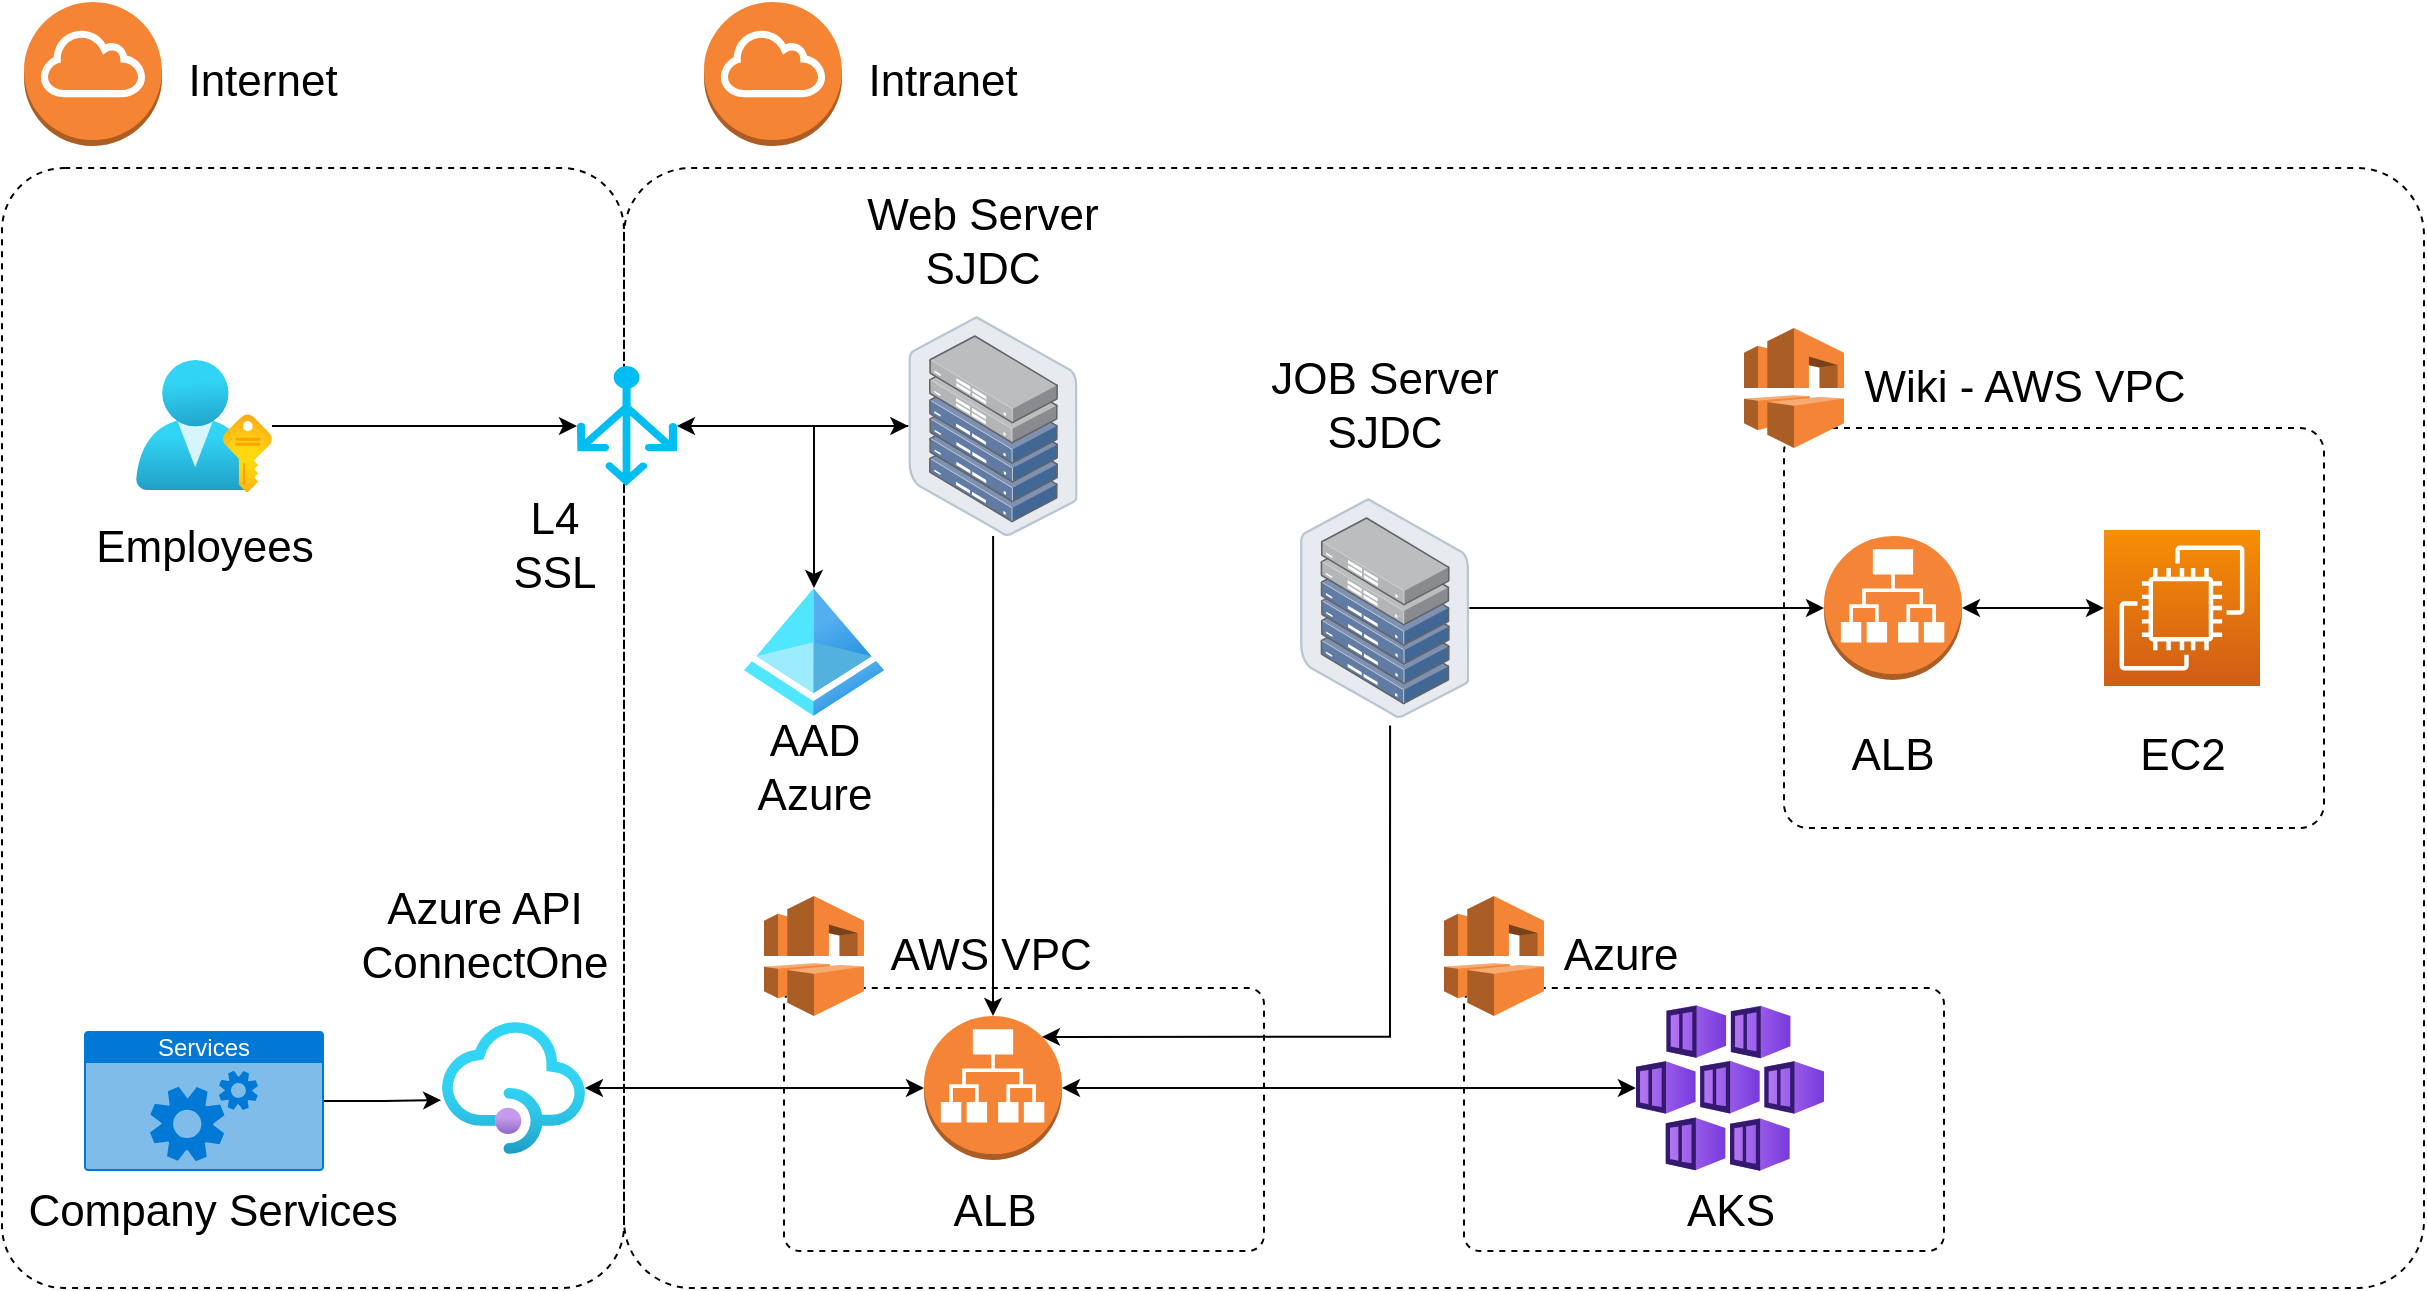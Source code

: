 <mxfile version="21.5.1" type="github">
  <diagram id="l8hXMBHkgcEJcSW0mbfh" name="Page-1">
    <mxGraphModel dx="2532" dy="984" grid="1" gridSize="10" guides="1" tooltips="1" connect="1" arrows="1" fold="1" page="1" pageScale="1" pageWidth="1169" pageHeight="827" math="0" shadow="0">
      <root>
        <mxCell id="0" />
        <mxCell id="1" parent="0" />
        <mxCell id="7wcA-T8HbLnC7azTt-rd-65" value="" style="rounded=1;whiteSpace=wrap;html=1;fillColor=none;dashed=1;arcSize=6;" vertex="1" parent="1">
          <mxGeometry x="290" y="510" width="240" height="131.5" as="geometry" />
        </mxCell>
        <mxCell id="7wcA-T8HbLnC7azTt-rd-69" value="" style="rounded=1;whiteSpace=wrap;html=1;fillColor=none;dashed=1;arcSize=6;" vertex="1" parent="1">
          <mxGeometry x="630" y="510" width="240" height="131.5" as="geometry" />
        </mxCell>
        <mxCell id="7wcA-T8HbLnC7azTt-rd-41" value="" style="rounded=1;whiteSpace=wrap;html=1;fillColor=none;dashed=1;arcSize=6;" vertex="1" parent="1">
          <mxGeometry x="210" y="100" width="900" height="560" as="geometry" />
        </mxCell>
        <mxCell id="7wcA-T8HbLnC7azTt-rd-63" value="" style="rounded=1;whiteSpace=wrap;html=1;fillColor=none;dashed=1;arcSize=6;" vertex="1" parent="1">
          <mxGeometry x="790" y="230" width="270" height="200" as="geometry" />
        </mxCell>
        <mxCell id="7wcA-T8HbLnC7azTt-rd-49" value="" style="rounded=1;whiteSpace=wrap;html=1;fillColor=none;dashed=1;arcSize=10;" vertex="1" parent="1">
          <mxGeometry x="-101" y="100" width="311" height="560" as="geometry" />
        </mxCell>
        <mxCell id="7wcA-T8HbLnC7azTt-rd-29" style="edgeStyle=orthogonalEdgeStyle;rounded=0;orthogonalLoop=1;jettySize=auto;html=1;startArrow=classic;startFill=1;" edge="1" parent="1" source="7wcA-T8HbLnC7azTt-rd-2" target="7wcA-T8HbLnC7azTt-rd-10">
          <mxGeometry relative="1" as="geometry" />
        </mxCell>
        <mxCell id="7wcA-T8HbLnC7azTt-rd-2" value="" style="image;aspect=fixed;html=1;points=[];align=center;fontSize=12;image=img/lib/azure2/integration/API_Management_Services.svg;" vertex="1" parent="1">
          <mxGeometry x="119" y="527" width="71.49" height="66" as="geometry" />
        </mxCell>
        <mxCell id="7wcA-T8HbLnC7azTt-rd-23" style="edgeStyle=orthogonalEdgeStyle;rounded=0;orthogonalLoop=1;jettySize=auto;html=1;startArrow=classic;startFill=1;entryX=1;entryY=0.5;entryDx=0;entryDy=0;entryPerimeter=0;" edge="1" parent="1" source="7wcA-T8HbLnC7azTt-rd-3" target="7wcA-T8HbLnC7azTt-rd-10">
          <mxGeometry relative="1" as="geometry">
            <mxPoint x="616" y="560.0" as="targetPoint" />
          </mxGeometry>
        </mxCell>
        <mxCell id="7wcA-T8HbLnC7azTt-rd-3" value="" style="image;aspect=fixed;html=1;points=[];align=center;fontSize=12;image=img/lib/azure2/containers/Kubernetes_Services.svg;" vertex="1" parent="1">
          <mxGeometry x="715.94" y="518.5" width="94.06" height="83" as="geometry" />
        </mxCell>
        <mxCell id="7wcA-T8HbLnC7azTt-rd-7" value="" style="sketch=0;points=[[0,0,0],[0.25,0,0],[0.5,0,0],[0.75,0,0],[1,0,0],[0,1,0],[0.25,1,0],[0.5,1,0],[0.75,1,0],[1,1,0],[0,0.25,0],[0,0.5,0],[0,0.75,0],[1,0.25,0],[1,0.5,0],[1,0.75,0]];outlineConnect=0;fontColor=#232F3E;gradientColor=#F78E04;gradientDirection=north;fillColor=#D05C17;strokeColor=#ffffff;dashed=0;verticalLabelPosition=bottom;verticalAlign=top;align=center;html=1;fontSize=12;fontStyle=0;aspect=fixed;shape=mxgraph.aws4.resourceIcon;resIcon=mxgraph.aws4.ec2;" vertex="1" parent="1">
          <mxGeometry x="950" y="281" width="78" height="78" as="geometry" />
        </mxCell>
        <mxCell id="7wcA-T8HbLnC7azTt-rd-10" value="" style="outlineConnect=0;dashed=0;verticalLabelPosition=bottom;verticalAlign=top;align=center;html=1;shape=mxgraph.aws3.application_load_balancer;fillColor=#F58536;gradientColor=none;" vertex="1" parent="1">
          <mxGeometry x="360" y="524" width="69" height="72" as="geometry" />
        </mxCell>
        <mxCell id="7wcA-T8HbLnC7azTt-rd-27" style="edgeStyle=orthogonalEdgeStyle;rounded=0;orthogonalLoop=1;jettySize=auto;html=1;exitX=1;exitY=0.5;exitDx=0;exitDy=0;exitPerimeter=0;entryX=0;entryY=0.5;entryDx=0;entryDy=0;entryPerimeter=0;startArrow=classic;startFill=1;" edge="1" parent="1" source="7wcA-T8HbLnC7azTt-rd-12" target="7wcA-T8HbLnC7azTt-rd-7">
          <mxGeometry relative="1" as="geometry" />
        </mxCell>
        <mxCell id="7wcA-T8HbLnC7azTt-rd-12" value="" style="outlineConnect=0;dashed=0;verticalLabelPosition=bottom;verticalAlign=top;align=center;html=1;shape=mxgraph.aws3.application_load_balancer;fillColor=#F58536;gradientColor=none;" vertex="1" parent="1">
          <mxGeometry x="810" y="284" width="69" height="72" as="geometry" />
        </mxCell>
        <mxCell id="7wcA-T8HbLnC7azTt-rd-25" style="edgeStyle=orthogonalEdgeStyle;rounded=0;orthogonalLoop=1;jettySize=auto;html=1;entryX=0.5;entryY=0;entryDx=0;entryDy=0;entryPerimeter=0;" edge="1" parent="1" source="7wcA-T8HbLnC7azTt-rd-15" target="7wcA-T8HbLnC7azTt-rd-10">
          <mxGeometry relative="1" as="geometry" />
        </mxCell>
        <mxCell id="7wcA-T8HbLnC7azTt-rd-44" style="edgeStyle=orthogonalEdgeStyle;rounded=0;orthogonalLoop=1;jettySize=auto;html=1;" edge="1" parent="1" source="7wcA-T8HbLnC7azTt-rd-15" target="7wcA-T8HbLnC7azTt-rd-43">
          <mxGeometry relative="1" as="geometry" />
        </mxCell>
        <mxCell id="7wcA-T8HbLnC7azTt-rd-15" value="" style="image;points=[];aspect=fixed;html=1;align=center;shadow=0;dashed=0;image=img/lib/allied_telesis/storage/Datacenter_Server_Half_Rack_ToR.svg;" vertex="1" parent="1">
          <mxGeometry x="352.17" y="174" width="84.66" height="110" as="geometry" />
        </mxCell>
        <mxCell id="7wcA-T8HbLnC7azTt-rd-26" style="edgeStyle=orthogonalEdgeStyle;rounded=0;orthogonalLoop=1;jettySize=auto;html=1;entryX=0.855;entryY=0.145;entryDx=0;entryDy=0;entryPerimeter=0;exitX=0.532;exitY=1.034;exitDx=0;exitDy=0;exitPerimeter=0;" edge="1" parent="1" source="7wcA-T8HbLnC7azTt-rd-17" target="7wcA-T8HbLnC7azTt-rd-10">
          <mxGeometry relative="1" as="geometry">
            <mxPoint x="640" y="470" as="sourcePoint" />
            <Array as="points">
              <mxPoint x="593" y="534" />
            </Array>
          </mxGeometry>
        </mxCell>
        <mxCell id="7wcA-T8HbLnC7azTt-rd-28" style="edgeStyle=orthogonalEdgeStyle;rounded=0;orthogonalLoop=1;jettySize=auto;html=1;entryX=0;entryY=0.5;entryDx=0;entryDy=0;entryPerimeter=0;" edge="1" parent="1" source="7wcA-T8HbLnC7azTt-rd-17" target="7wcA-T8HbLnC7azTt-rd-12">
          <mxGeometry relative="1" as="geometry" />
        </mxCell>
        <mxCell id="7wcA-T8HbLnC7azTt-rd-17" value="" style="image;points=[];aspect=fixed;html=1;align=center;shadow=0;dashed=0;image=img/lib/allied_telesis/storage/Datacenter_Server_Half_Rack_ToR.svg;" vertex="1" parent="1">
          <mxGeometry x="548" y="265" width="84.66" height="110" as="geometry" />
        </mxCell>
        <mxCell id="7wcA-T8HbLnC7azTt-rd-21" value="" style="outlineConnect=0;dashed=0;verticalLabelPosition=bottom;verticalAlign=top;align=center;html=1;shape=mxgraph.aws3.vpc;fillColor=#F58536;gradientColor=none;" vertex="1" parent="1">
          <mxGeometry x="770" y="180" width="50" height="60" as="geometry" />
        </mxCell>
        <mxCell id="7wcA-T8HbLnC7azTt-rd-31" style="edgeStyle=orthogonalEdgeStyle;rounded=0;orthogonalLoop=1;jettySize=auto;html=1;startArrow=classic;startFill=1;" edge="1" parent="1" source="7wcA-T8HbLnC7azTt-rd-30" target="7wcA-T8HbLnC7azTt-rd-15">
          <mxGeometry relative="1" as="geometry" />
        </mxCell>
        <mxCell id="7wcA-T8HbLnC7azTt-rd-30" value="" style="verticalLabelPosition=bottom;html=1;verticalAlign=top;align=center;strokeColor=none;fillColor=#00BEF2;shape=mxgraph.azure.load_balancer_generic;pointerEvents=1;" vertex="1" parent="1">
          <mxGeometry x="186.49" y="199" width="50" height="60" as="geometry" />
        </mxCell>
        <mxCell id="7wcA-T8HbLnC7azTt-rd-35" value="" style="outlineConnect=0;dashed=0;verticalLabelPosition=bottom;verticalAlign=top;align=center;html=1;shape=mxgraph.aws3.internet_gateway;fillColor=#F58534;gradientColor=none;" vertex="1" parent="1">
          <mxGeometry x="-90" y="17" width="69" height="72" as="geometry" />
        </mxCell>
        <mxCell id="7wcA-T8HbLnC7azTt-rd-36" value="" style="outlineConnect=0;dashed=0;verticalLabelPosition=bottom;verticalAlign=top;align=center;html=1;shape=mxgraph.aws3.internet_gateway;fillColor=#F58534;gradientColor=none;" vertex="1" parent="1">
          <mxGeometry x="250.0" y="17" width="69" height="72" as="geometry" />
        </mxCell>
        <mxCell id="7wcA-T8HbLnC7azTt-rd-43" value="" style="image;aspect=fixed;html=1;points=[];align=center;fontSize=12;image=img/lib/azure2/identity/Azure_Active_Directory.svg;" vertex="1" parent="1">
          <mxGeometry x="270" y="310" width="70" height="64" as="geometry" />
        </mxCell>
        <mxCell id="7wcA-T8HbLnC7azTt-rd-46" style="edgeStyle=orthogonalEdgeStyle;rounded=0;orthogonalLoop=1;jettySize=auto;html=1;entryX=-0.006;entryY=0.592;entryDx=0;entryDy=0;entryPerimeter=0;" edge="1" parent="1" source="7wcA-T8HbLnC7azTt-rd-45" target="7wcA-T8HbLnC7azTt-rd-2">
          <mxGeometry relative="1" as="geometry" />
        </mxCell>
        <mxCell id="7wcA-T8HbLnC7azTt-rd-45" value="Services" style="html=1;whiteSpace=wrap;strokeColor=none;fillColor=#0079D6;labelPosition=center;verticalLabelPosition=middle;verticalAlign=top;align=center;fontSize=12;outlineConnect=0;spacingTop=-6;fontColor=#FFFFFF;sketch=0;shape=mxgraph.sitemap.services;" vertex="1" parent="1">
          <mxGeometry x="-60" y="531.5" width="120" height="70" as="geometry" />
        </mxCell>
        <mxCell id="7wcA-T8HbLnC7azTt-rd-48" style="edgeStyle=orthogonalEdgeStyle;rounded=0;orthogonalLoop=1;jettySize=auto;html=1;entryX=0;entryY=0.5;entryDx=0;entryDy=0;entryPerimeter=0;" edge="1" parent="1" source="7wcA-T8HbLnC7azTt-rd-47" target="7wcA-T8HbLnC7azTt-rd-30">
          <mxGeometry relative="1" as="geometry" />
        </mxCell>
        <mxCell id="7wcA-T8HbLnC7azTt-rd-47" value="" style="image;aspect=fixed;html=1;points=[];align=center;fontSize=12;image=img/lib/azure2/azure_stack/User_Subscriptions.svg;" vertex="1" parent="1">
          <mxGeometry x="-34" y="196" width="68" height="66" as="geometry" />
        </mxCell>
        <mxCell id="7wcA-T8HbLnC7azTt-rd-50" value="Internet" style="text;html=1;align=center;verticalAlign=middle;resizable=0;points=[];autosize=1;strokeColor=none;fillColor=none;fontSize=22;" vertex="1" parent="1">
          <mxGeometry x="-21" y="37" width="100" height="40" as="geometry" />
        </mxCell>
        <mxCell id="7wcA-T8HbLnC7azTt-rd-51" value="Intranet" style="text;html=1;align=center;verticalAlign=middle;resizable=0;points=[];autosize=1;strokeColor=none;fillColor=none;fontSize=22;" vertex="1" parent="1">
          <mxGeometry x="319" y="37" width="100" height="40" as="geometry" />
        </mxCell>
        <mxCell id="7wcA-T8HbLnC7azTt-rd-52" value="Employees" style="text;html=1;align=center;verticalAlign=middle;resizable=0;points=[];autosize=1;strokeColor=none;fillColor=none;fontSize=22;" vertex="1" parent="1">
          <mxGeometry x="-65" y="270" width="130" height="40" as="geometry" />
        </mxCell>
        <mxCell id="7wcA-T8HbLnC7azTt-rd-53" value="Company Services" style="text;html=1;align=center;verticalAlign=middle;resizable=0;points=[];autosize=1;strokeColor=none;fillColor=none;fontSize=22;" vertex="1" parent="1">
          <mxGeometry x="-101" y="601.5" width="210" height="40" as="geometry" />
        </mxCell>
        <mxCell id="7wcA-T8HbLnC7azTt-rd-54" value="Azure API&lt;br&gt;ConnectOne" style="text;html=1;align=center;verticalAlign=middle;resizable=0;points=[];autosize=1;strokeColor=none;fillColor=none;fontSize=22;" vertex="1" parent="1">
          <mxGeometry x="65" y="448.5" width="150" height="70" as="geometry" />
        </mxCell>
        <mxCell id="7wcA-T8HbLnC7azTt-rd-55" value="ALB" style="text;html=1;align=center;verticalAlign=middle;resizable=0;points=[];autosize=1;strokeColor=none;fillColor=none;fontSize=22;" vertex="1" parent="1">
          <mxGeometry x="359.5" y="601.5" width="70" height="40" as="geometry" />
        </mxCell>
        <mxCell id="7wcA-T8HbLnC7azTt-rd-56" value="AKS" style="text;html=1;align=center;verticalAlign=middle;resizable=0;points=[];autosize=1;strokeColor=none;fillColor=none;fontSize=22;" vertex="1" parent="1">
          <mxGeometry x="727.97" y="601.5" width="70" height="40" as="geometry" />
        </mxCell>
        <mxCell id="7wcA-T8HbLnC7azTt-rd-57" value="JOB Server&lt;br&gt;SJDC" style="text;html=1;align=center;verticalAlign=middle;resizable=0;points=[];autosize=1;strokeColor=none;fillColor=none;fontSize=22;" vertex="1" parent="1">
          <mxGeometry x="520.33" y="184" width="140" height="70" as="geometry" />
        </mxCell>
        <mxCell id="7wcA-T8HbLnC7azTt-rd-58" value="Web Server&lt;br&gt;SJDC" style="text;html=1;align=center;verticalAlign=middle;resizable=0;points=[];autosize=1;strokeColor=none;fillColor=none;fontSize=22;" vertex="1" parent="1">
          <mxGeometry x="319" y="102" width="140" height="70" as="geometry" />
        </mxCell>
        <mxCell id="7wcA-T8HbLnC7azTt-rd-59" value="AAD&lt;br&gt;Azure" style="text;html=1;align=center;verticalAlign=middle;resizable=0;points=[];autosize=1;strokeColor=none;fillColor=none;fontSize=22;" vertex="1" parent="1">
          <mxGeometry x="265" y="365" width="80" height="70" as="geometry" />
        </mxCell>
        <mxCell id="7wcA-T8HbLnC7azTt-rd-60" value="L4&lt;br&gt;SSL" style="text;html=1;align=center;verticalAlign=middle;resizable=0;points=[];autosize=1;strokeColor=none;fillColor=none;fontSize=22;" vertex="1" parent="1">
          <mxGeometry x="140" y="254" width="70" height="70" as="geometry" />
        </mxCell>
        <mxCell id="7wcA-T8HbLnC7azTt-rd-61" value="ALB" style="text;html=1;align=center;verticalAlign=middle;resizable=0;points=[];autosize=1;strokeColor=none;fillColor=none;fontSize=22;" vertex="1" parent="1">
          <mxGeometry x="809" y="374" width="70" height="40" as="geometry" />
        </mxCell>
        <mxCell id="7wcA-T8HbLnC7azTt-rd-62" value="EC2" style="text;html=1;align=center;verticalAlign=middle;resizable=0;points=[];autosize=1;strokeColor=none;fillColor=none;fontSize=22;" vertex="1" parent="1">
          <mxGeometry x="954" y="374" width="70" height="40" as="geometry" />
        </mxCell>
        <mxCell id="7wcA-T8HbLnC7azTt-rd-64" value="Wiki - AWS VPC" style="text;html=1;align=center;verticalAlign=middle;resizable=0;points=[];autosize=1;strokeColor=none;fillColor=none;fontSize=22;" vertex="1" parent="1">
          <mxGeometry x="820" y="190" width="180" height="40" as="geometry" />
        </mxCell>
        <mxCell id="7wcA-T8HbLnC7azTt-rd-66" value="" style="outlineConnect=0;dashed=0;verticalLabelPosition=bottom;verticalAlign=top;align=center;html=1;shape=mxgraph.aws3.vpc;fillColor=#F58536;gradientColor=none;" vertex="1" parent="1">
          <mxGeometry x="280" y="464" width="50" height="60" as="geometry" />
        </mxCell>
        <mxCell id="7wcA-T8HbLnC7azTt-rd-67" value="&amp;nbsp;AWS VPC" style="text;html=1;align=center;verticalAlign=middle;resizable=0;points=[];autosize=1;strokeColor=none;fillColor=none;fontSize=22;" vertex="1" parent="1">
          <mxGeometry x="325" y="474" width="130" height="40" as="geometry" />
        </mxCell>
        <mxCell id="7wcA-T8HbLnC7azTt-rd-70" value="" style="outlineConnect=0;dashed=0;verticalLabelPosition=bottom;verticalAlign=top;align=center;html=1;shape=mxgraph.aws3.vpc;fillColor=#F58536;gradientColor=none;" vertex="1" parent="1">
          <mxGeometry x="620" y="464" width="50" height="60" as="geometry" />
        </mxCell>
        <mxCell id="7wcA-T8HbLnC7azTt-rd-71" value="&amp;nbsp;Azure" style="text;html=1;align=center;verticalAlign=middle;resizable=0;points=[];autosize=1;strokeColor=none;fillColor=none;fontSize=22;" vertex="1" parent="1">
          <mxGeometry x="660.33" y="474" width="90" height="40" as="geometry" />
        </mxCell>
      </root>
    </mxGraphModel>
  </diagram>
</mxfile>
